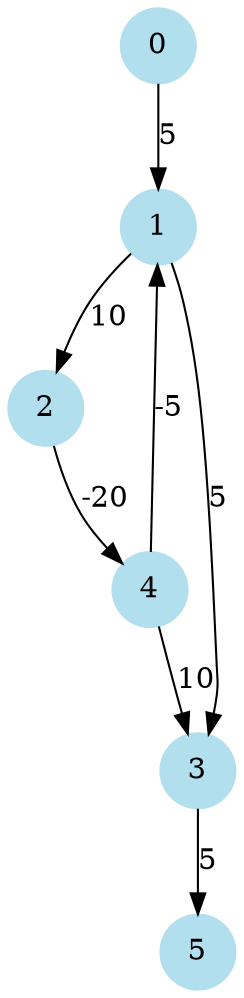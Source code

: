 digraph G {
	node [color=lightblue2 shape=circle style=filled]
	0 [label=0]
	1 [label=1]
	2 [label=2]
	3 [label=3]
	4 [label=4]
	5 [label=5]
	0 -> 1 [label=5]
	1 -> 2 [label=10]
	1 -> 3 [label=5]
	2 -> 4 [label=-20]
	4 -> 3 [label=10]
	3 -> 5 [label=5]
	4 -> 1 [label=-5]
}
